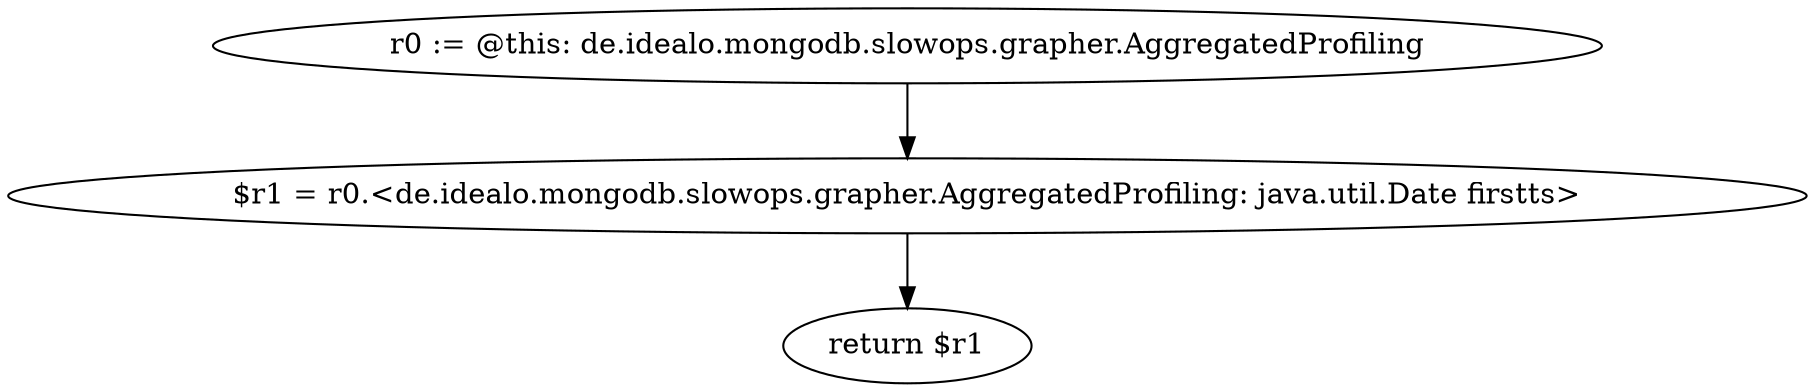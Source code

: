 digraph "unitGraph" {
    "r0 := @this: de.idealo.mongodb.slowops.grapher.AggregatedProfiling"
    "$r1 = r0.<de.idealo.mongodb.slowops.grapher.AggregatedProfiling: java.util.Date firstts>"
    "return $r1"
    "r0 := @this: de.idealo.mongodb.slowops.grapher.AggregatedProfiling"->"$r1 = r0.<de.idealo.mongodb.slowops.grapher.AggregatedProfiling: java.util.Date firstts>";
    "$r1 = r0.<de.idealo.mongodb.slowops.grapher.AggregatedProfiling: java.util.Date firstts>"->"return $r1";
}
